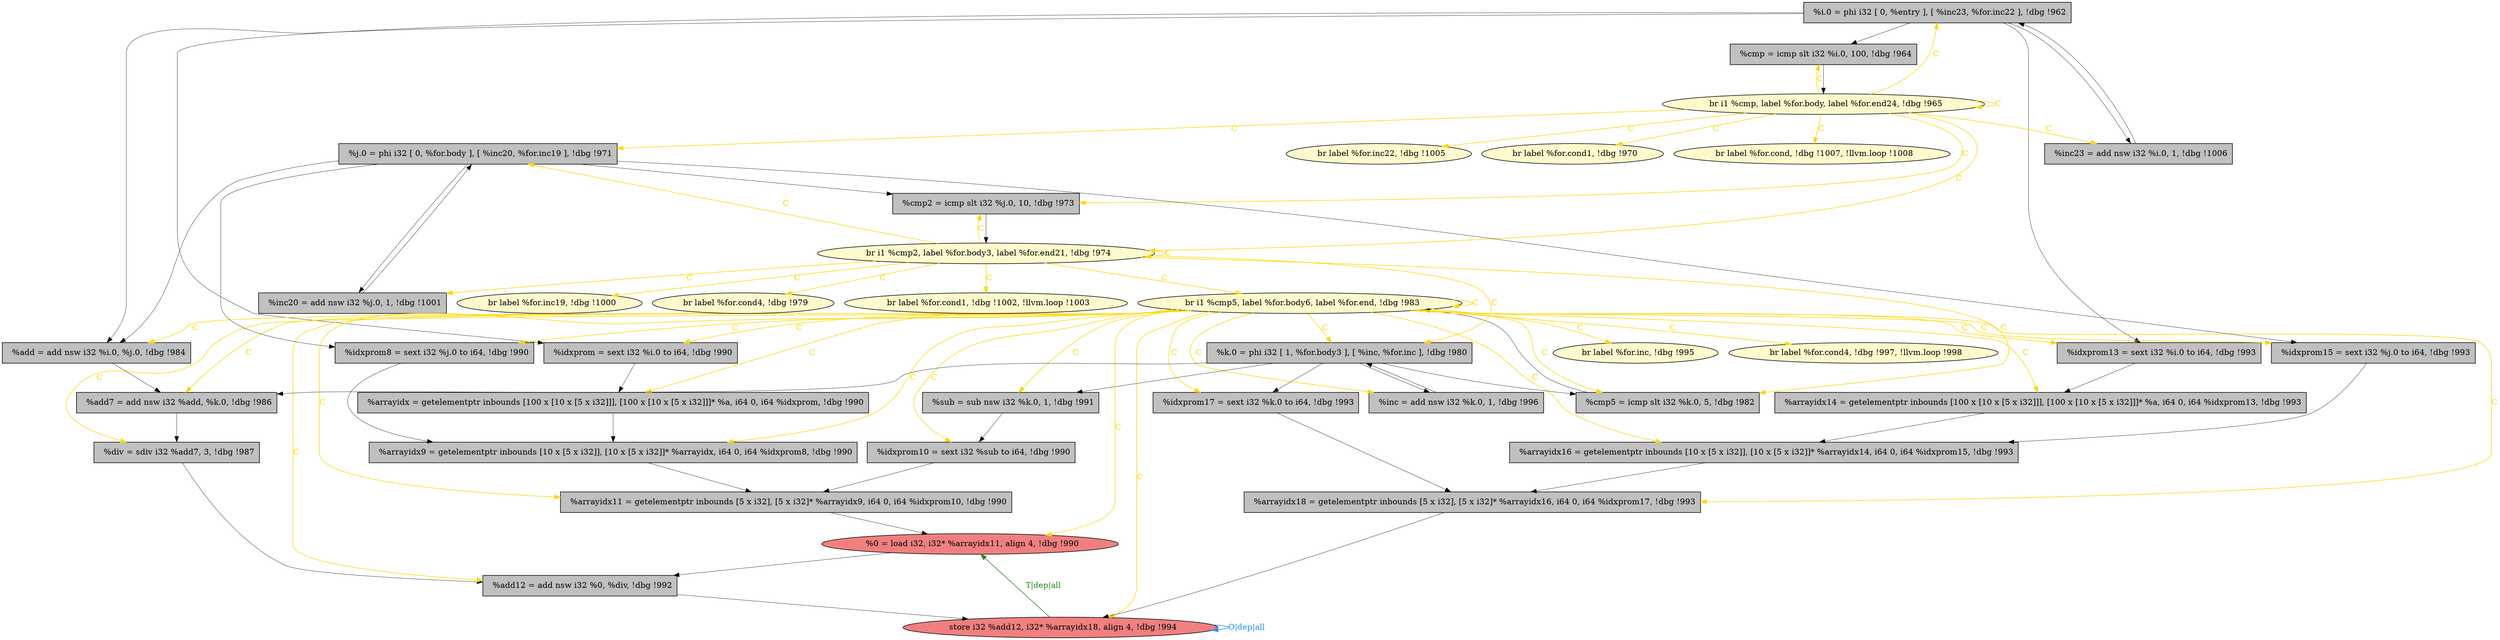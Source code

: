
digraph G {


node374 [fillcolor=lightcoral,label="  %0 = load i32, i32* %arrayidx11, align 4, !dbg !990",shape=ellipse,style=filled ]
node370 [fillcolor=grey,label="  %sub = sub nsw i32 %k.0, 1, !dbg !991",shape=rectangle,style=filled ]
node348 [fillcolor=grey,label="  %arrayidx14 = getelementptr inbounds [100 x [10 x [5 x i32]]], [100 x [10 x [5 x i32]]]* %a, i64 0, i64 %idxprom13, !dbg !993",shape=rectangle,style=filled ]
node345 [fillcolor=grey,label="  %cmp5 = icmp slt i32 %k.0, 5, !dbg !982",shape=rectangle,style=filled ]
node347 [fillcolor=grey,label="  %i.0 = phi i32 [ 0, %entry ], [ %inc23, %for.inc22 ], !dbg !962",shape=rectangle,style=filled ]
node346 [fillcolor=grey,label="  %inc20 = add nsw i32 %j.0, 1, !dbg !1001",shape=rectangle,style=filled ]
node349 [fillcolor=lemonchiffon,label="  br label %for.inc, !dbg !995",shape=ellipse,style=filled ]
node344 [fillcolor=grey,label="  %arrayidx9 = getelementptr inbounds [10 x [5 x i32]], [10 x [5 x i32]]* %arrayidx, i64 0, i64 %idxprom8, !dbg !990",shape=rectangle,style=filled ]
node369 [fillcolor=lemonchiffon,label="  br label %for.cond4, !dbg !997, !llvm.loop !998",shape=ellipse,style=filled ]
node342 [fillcolor=grey,label="  %div = sdiv i32 %add7, 3, !dbg !987",shape=rectangle,style=filled ]
node372 [fillcolor=grey,label="  %cmp2 = icmp slt i32 %j.0, 10, !dbg !973",shape=rectangle,style=filled ]
node367 [fillcolor=grey,label="  %idxprom = sext i32 %i.0 to i64, !dbg !990",shape=rectangle,style=filled ]
node364 [fillcolor=grey,label="  %add7 = add nsw i32 %add, %k.0, !dbg !986",shape=rectangle,style=filled ]
node337 [fillcolor=grey,label="  %idxprom17 = sext i32 %k.0 to i64, !dbg !993",shape=rectangle,style=filled ]
node353 [fillcolor=grey,label="  %inc23 = add nsw i32 %i.0, 1, !dbg !1006",shape=rectangle,style=filled ]
node371 [fillcolor=lemonchiffon,label="  br label %for.inc22, !dbg !1005",shape=ellipse,style=filled ]
node338 [fillcolor=grey,label="  %add12 = add nsw i32 %0, %div, !dbg !992",shape=rectangle,style=filled ]
node341 [fillcolor=lemonchiffon,label="  br label %for.inc19, !dbg !1000",shape=ellipse,style=filled ]
node351 [fillcolor=grey,label="  %arrayidx11 = getelementptr inbounds [5 x i32], [5 x i32]* %arrayidx9, i64 0, i64 %idxprom10, !dbg !990",shape=rectangle,style=filled ]
node340 [fillcolor=lemonchiffon,label="  br i1 %cmp5, label %for.body6, label %for.end, !dbg !983",shape=ellipse,style=filled ]
node343 [fillcolor=grey,label="  %arrayidx16 = getelementptr inbounds [10 x [5 x i32]], [10 x [5 x i32]]* %arrayidx14, i64 0, i64 %idxprom15, !dbg !993",shape=rectangle,style=filled ]
node356 [fillcolor=lemonchiffon,label="  br label %for.cond1, !dbg !970",shape=ellipse,style=filled ]
node339 [fillcolor=lemonchiffon,label="  br i1 %cmp, label %for.body, label %for.end24, !dbg !965",shape=ellipse,style=filled ]
node352 [fillcolor=lemonchiffon,label="  br label %for.cond4, !dbg !979",shape=ellipse,style=filled ]
node361 [fillcolor=grey,label="  %k.0 = phi i32 [ 1, %for.body3 ], [ %inc, %for.inc ], !dbg !980",shape=rectangle,style=filled ]
node354 [fillcolor=lemonchiffon,label="  br i1 %cmp2, label %for.body3, label %for.end21, !dbg !974",shape=ellipse,style=filled ]
node336 [fillcolor=grey,label="  %arrayidx18 = getelementptr inbounds [5 x i32], [5 x i32]* %arrayidx16, i64 0, i64 %idxprom17, !dbg !993",shape=rectangle,style=filled ]
node355 [fillcolor=grey,label="  %inc = add nsw i32 %k.0, 1, !dbg !996",shape=rectangle,style=filled ]
node366 [fillcolor=lightcoral,label="  store i32 %add12, i32* %arrayidx18, align 4, !dbg !994",shape=ellipse,style=filled ]
node360 [fillcolor=grey,label="  %j.0 = phi i32 [ 0, %for.body ], [ %inc20, %for.inc19 ], !dbg !971",shape=rectangle,style=filled ]
node357 [fillcolor=lemonchiffon,label="  br label %for.cond, !dbg !1007, !llvm.loop !1008",shape=ellipse,style=filled ]
node373 [fillcolor=grey,label="  %idxprom10 = sext i32 %sub to i64, !dbg !990",shape=rectangle,style=filled ]
node359 [fillcolor=grey,label="  %idxprom13 = sext i32 %i.0 to i64, !dbg !993",shape=rectangle,style=filled ]
node362 [fillcolor=lemonchiffon,label="  br label %for.cond1, !dbg !1002, !llvm.loop !1003",shape=ellipse,style=filled ]
node363 [fillcolor=grey,label="  %add = add nsw i32 %i.0, %j.0, !dbg !984",shape=rectangle,style=filled ]
node350 [fillcolor=grey,label="  %idxprom8 = sext i32 %j.0 to i64, !dbg !990",shape=rectangle,style=filled ]
node365 [fillcolor=grey,label="  %idxprom15 = sext i32 %j.0 to i64, !dbg !993",shape=rectangle,style=filled ]
node358 [fillcolor=grey,label="  %cmp = icmp slt i32 %i.0, 100, !dbg !964",shape=rectangle,style=filled ]
node368 [fillcolor=grey,label="  %arrayidx = getelementptr inbounds [100 x [10 x [5 x i32]]], [100 x [10 x [5 x i32]]]* %a, i64 0, i64 %idxprom, !dbg !990",shape=rectangle,style=filled ]

node340->node366 [style=solid,color=gold,label="C",penwidth=1.0,fontcolor=gold ]
node340->node343 [style=solid,color=gold,label="C",penwidth=1.0,fontcolor=gold ]
node340->node338 [style=solid,color=gold,label="C",penwidth=1.0,fontcolor=gold ]
node339->node354 [style=solid,color=gold,label="C",penwidth=1.0,fontcolor=gold ]
node340->node350 [style=solid,color=gold,label="C",penwidth=1.0,fontcolor=gold ]
node361->node355 [style=solid,color=black,label="",penwidth=0.5,fontcolor=black ]
node340->node361 [style=solid,color=gold,label="C",penwidth=1.0,fontcolor=gold ]
node368->node344 [style=solid,color=black,label="",penwidth=0.5,fontcolor=black ]
node340->node373 [style=solid,color=gold,label="C",penwidth=1.0,fontcolor=gold ]
node336->node366 [style=solid,color=black,label="",penwidth=0.5,fontcolor=black ]
node354->node362 [style=solid,color=gold,label="C",penwidth=1.0,fontcolor=gold ]
node340->node351 [style=solid,color=gold,label="C",penwidth=1.0,fontcolor=gold ]
node367->node368 [style=solid,color=black,label="",penwidth=0.5,fontcolor=black ]
node339->node339 [style=solid,color=gold,label="C",penwidth=1.0,fontcolor=gold ]
node359->node348 [style=solid,color=black,label="",penwidth=0.5,fontcolor=black ]
node340->node348 [style=solid,color=gold,label="C",penwidth=1.0,fontcolor=gold ]
node361->node345 [style=solid,color=black,label="",penwidth=0.5,fontcolor=black ]
node340->node363 [style=solid,color=gold,label="C",penwidth=1.0,fontcolor=gold ]
node355->node361 [style=solid,color=black,label="",penwidth=0.5,fontcolor=black ]
node374->node338 [style=solid,color=black,label="",penwidth=0.5,fontcolor=black ]
node340->node349 [style=solid,color=gold,label="C",penwidth=1.0,fontcolor=gold ]
node339->node356 [style=solid,color=gold,label="C",penwidth=1.0,fontcolor=gold ]
node354->node361 [style=solid,color=gold,label="C",penwidth=1.0,fontcolor=gold ]
node354->node340 [style=solid,color=gold,label="C",penwidth=1.0,fontcolor=gold ]
node351->node374 [style=solid,color=black,label="",penwidth=0.5,fontcolor=black ]
node364->node342 [style=solid,color=black,label="",penwidth=0.5,fontcolor=black ]
node361->node337 [style=solid,color=black,label="",penwidth=0.5,fontcolor=black ]
node354->node341 [style=solid,color=gold,label="C",penwidth=1.0,fontcolor=gold ]
node370->node373 [style=solid,color=black,label="",penwidth=0.5,fontcolor=black ]
node361->node364 [style=solid,color=black,label="",penwidth=0.5,fontcolor=black ]
node347->node359 [style=solid,color=black,label="",penwidth=0.5,fontcolor=black ]
node354->node354 [style=solid,color=gold,label="C",penwidth=1.0,fontcolor=gold ]
node340->node370 [style=solid,color=gold,label="C",penwidth=1.0,fontcolor=gold ]
node340->node359 [style=solid,color=gold,label="C",penwidth=1.0,fontcolor=gold ]
node372->node354 [style=solid,color=black,label="",penwidth=0.5,fontcolor=black ]
node360->node372 [style=solid,color=black,label="",penwidth=0.5,fontcolor=black ]
node340->node345 [style=solid,color=gold,label="C",penwidth=1.0,fontcolor=gold ]
node343->node336 [style=solid,color=black,label="",penwidth=0.5,fontcolor=black ]
node340->node342 [style=solid,color=gold,label="C",penwidth=1.0,fontcolor=gold ]
node360->node350 [style=solid,color=black,label="",penwidth=0.5,fontcolor=black ]
node338->node366 [style=solid,color=black,label="",penwidth=0.5,fontcolor=black ]
node340->node365 [style=solid,color=gold,label="C",penwidth=1.0,fontcolor=gold ]
node340->node368 [style=solid,color=gold,label="C",penwidth=1.0,fontcolor=gold ]
node360->node363 [style=solid,color=black,label="",penwidth=0.5,fontcolor=black ]
node354->node345 [style=solid,color=gold,label="C",penwidth=1.0,fontcolor=gold ]
node347->node353 [style=solid,color=black,label="",penwidth=0.5,fontcolor=black ]
node339->node358 [style=solid,color=gold,label="C",penwidth=1.0,fontcolor=gold ]
node363->node364 [style=solid,color=black,label="",penwidth=0.5,fontcolor=black ]
node340->node369 [style=solid,color=gold,label="C",penwidth=1.0,fontcolor=gold ]
node340->node364 [style=solid,color=gold,label="C",penwidth=1.0,fontcolor=gold ]
node347->node367 [style=solid,color=black,label="",penwidth=0.5,fontcolor=black ]
node346->node360 [style=solid,color=black,label="",penwidth=0.5,fontcolor=black ]
node340->node340 [style=solid,color=gold,label="C",penwidth=1.0,fontcolor=gold ]
node342->node338 [style=solid,color=black,label="",penwidth=0.5,fontcolor=black ]
node354->node372 [style=solid,color=gold,label="C",penwidth=1.0,fontcolor=gold ]
node353->node347 [style=solid,color=black,label="",penwidth=0.5,fontcolor=black ]
node344->node351 [style=solid,color=black,label="",penwidth=0.5,fontcolor=black ]
node339->node372 [style=solid,color=gold,label="C",penwidth=1.0,fontcolor=gold ]
node345->node340 [style=solid,color=black,label="",penwidth=0.5,fontcolor=black ]
node339->node353 [style=solid,color=gold,label="C",penwidth=1.0,fontcolor=gold ]
node340->node344 [style=solid,color=gold,label="C",penwidth=1.0,fontcolor=gold ]
node366->node366 [style=solid,color=dodgerblue,label="O|dep|all",penwidth=1.0,fontcolor=dodgerblue ]
node340->node336 [style=solid,color=gold,label="C",penwidth=1.0,fontcolor=gold ]
node360->node346 [style=solid,color=black,label="",penwidth=0.5,fontcolor=black ]
node347->node363 [style=solid,color=black,label="",penwidth=0.5,fontcolor=black ]
node350->node344 [style=solid,color=black,label="",penwidth=0.5,fontcolor=black ]
node365->node343 [style=solid,color=black,label="",penwidth=0.5,fontcolor=black ]
node373->node351 [style=solid,color=black,label="",penwidth=0.5,fontcolor=black ]
node366->node374 [style=solid,color=forestgreen,label="T|dep|all",penwidth=1.0,fontcolor=forestgreen ]
node340->node337 [style=solid,color=gold,label="C",penwidth=1.0,fontcolor=gold ]
node354->node360 [style=solid,color=gold,label="C",penwidth=1.0,fontcolor=gold ]
node360->node365 [style=solid,color=black,label="",penwidth=0.5,fontcolor=black ]
node340->node374 [style=solid,color=gold,label="C",penwidth=1.0,fontcolor=gold ]
node354->node352 [style=solid,color=gold,label="C",penwidth=1.0,fontcolor=gold ]
node337->node336 [style=solid,color=black,label="",penwidth=0.5,fontcolor=black ]
node339->node360 [style=solid,color=gold,label="C",penwidth=1.0,fontcolor=gold ]
node347->node358 [style=solid,color=black,label="",penwidth=0.5,fontcolor=black ]
node339->node347 [style=solid,color=gold,label="C",penwidth=1.0,fontcolor=gold ]
node354->node346 [style=solid,color=gold,label="C",penwidth=1.0,fontcolor=gold ]
node361->node370 [style=solid,color=black,label="",penwidth=0.5,fontcolor=black ]
node348->node343 [style=solid,color=black,label="",penwidth=0.5,fontcolor=black ]
node340->node355 [style=solid,color=gold,label="C",penwidth=1.0,fontcolor=gold ]
node358->node339 [style=solid,color=black,label="",penwidth=0.5,fontcolor=black ]
node339->node371 [style=solid,color=gold,label="C",penwidth=1.0,fontcolor=gold ]
node339->node357 [style=solid,color=gold,label="C",penwidth=1.0,fontcolor=gold ]
node340->node367 [style=solid,color=gold,label="C",penwidth=1.0,fontcolor=gold ]


}
